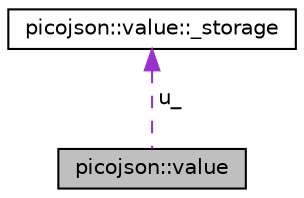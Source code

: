 digraph "picojson::value"
{
  edge [fontname="Helvetica",fontsize="10",labelfontname="Helvetica",labelfontsize="10"];
  node [fontname="Helvetica",fontsize="10",shape=record];
  Node1 [label="picojson::value",height=0.2,width=0.4,color="black", fillcolor="grey75", style="filled", fontcolor="black"];
  Node2 -> Node1 [dir="back",color="darkorchid3",fontsize="10",style="dashed",label=" u_" ,fontname="Helvetica"];
  Node2 [label="picojson::value::_storage",height=0.2,width=0.4,color="black", fillcolor="white", style="filled",URL="$unionpicojson_1_1value_1_1__storage.html"];
}
